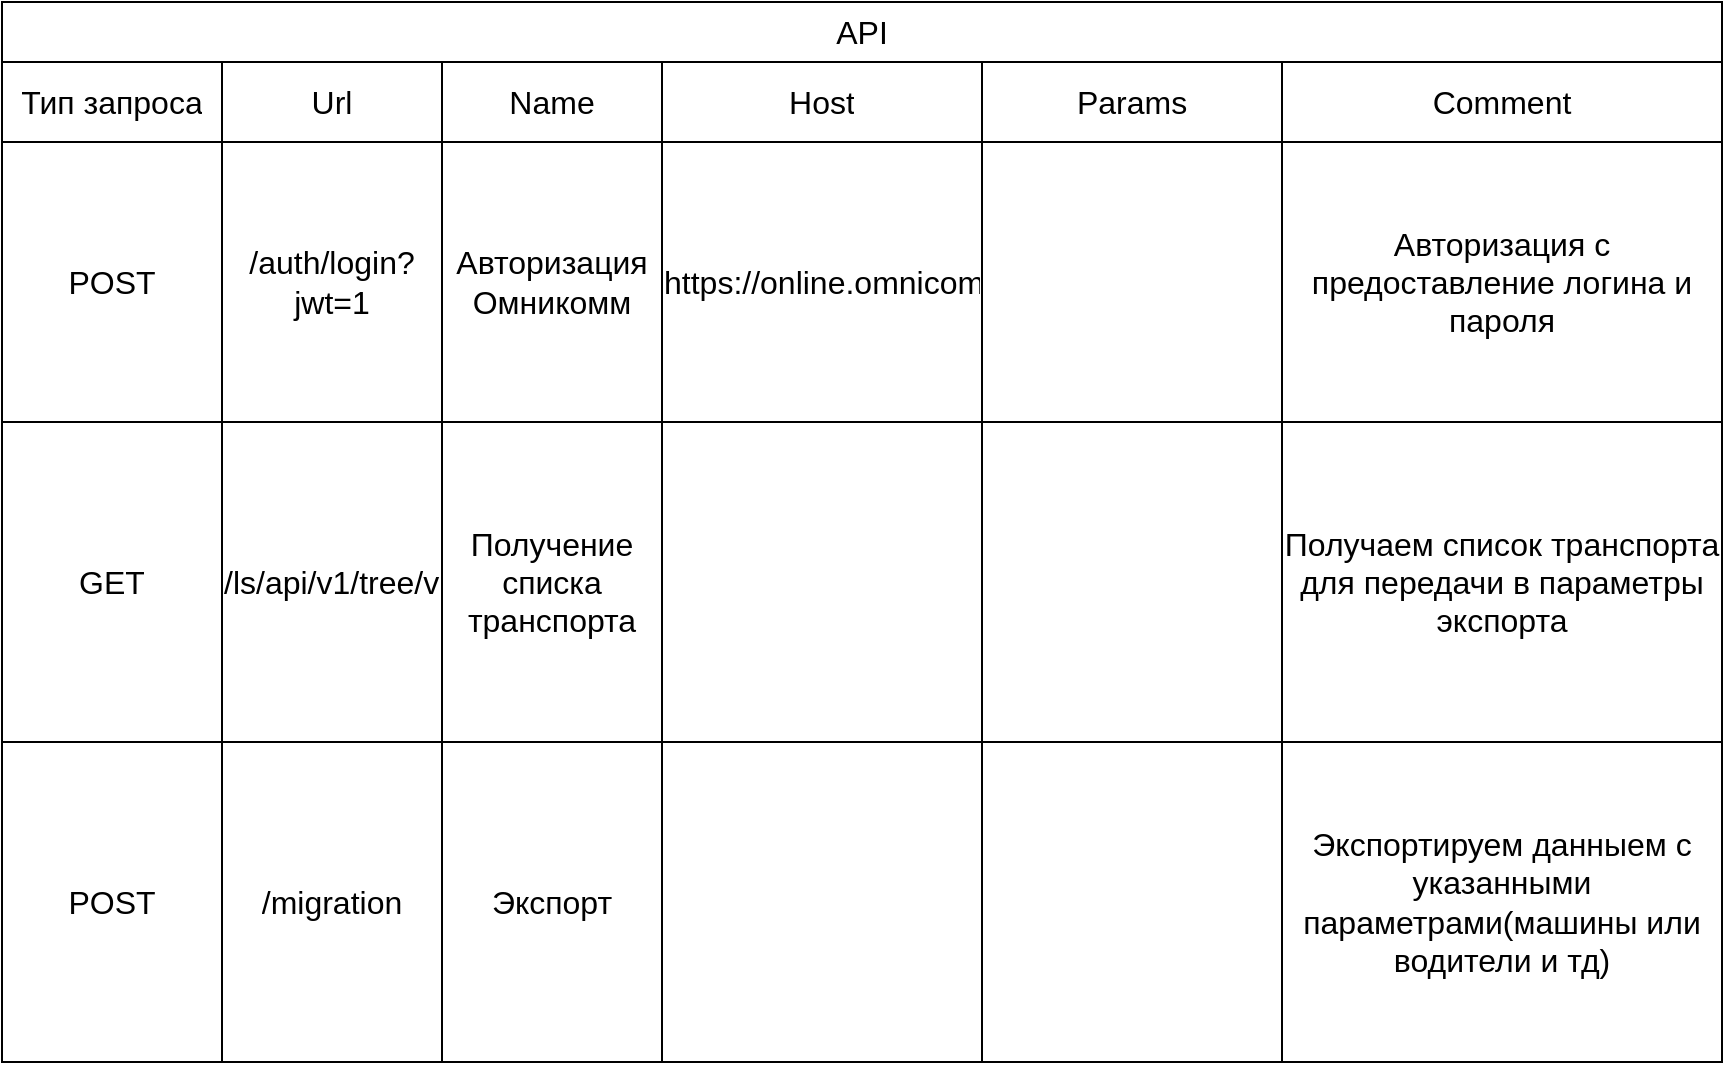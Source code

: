 <mxfile version="24.6.4" type="github">
  <diagram name="Page-1" id="bd83a815-5ea8-2e97-e5ec-87c9f400f2fa">
    <mxGraphModel dx="2074" dy="1086" grid="1" gridSize="10" guides="1" tooltips="1" connect="1" arrows="1" fold="1" page="1" pageScale="1.5" pageWidth="1169" pageHeight="826" background="none" math="0" shadow="0">
      <root>
        <mxCell id="0" style=";html=1;" />
        <mxCell id="1" style=";html=1;" parent="0" />
        <mxCell id="CVwQvwuDQDXLG8AMk3o8-1" value="API" style="shape=table;startSize=30;container=1;collapsible=0;childLayout=tableLayout;strokeColor=default;fontSize=16;whiteSpace=wrap;" vertex="1" parent="1">
          <mxGeometry x="570" y="40" width="860" height="530" as="geometry" />
        </mxCell>
        <mxCell id="CVwQvwuDQDXLG8AMk3o8-2" value="" style="shape=tableRow;horizontal=0;startSize=0;swimlaneHead=0;swimlaneBody=0;strokeColor=inherit;top=0;left=0;bottom=0;right=0;collapsible=0;dropTarget=0;fillColor=none;points=[[0,0.5],[1,0.5]];portConstraint=eastwest;fontSize=16;" vertex="1" parent="CVwQvwuDQDXLG8AMk3o8-1">
          <mxGeometry y="30" width="860" height="40" as="geometry" />
        </mxCell>
        <mxCell id="CVwQvwuDQDXLG8AMk3o8-25" value="Тип запроса" style="shape=partialRectangle;html=1;whiteSpace=wrap;connectable=0;strokeColor=inherit;overflow=hidden;fillColor=none;top=0;left=0;bottom=0;right=0;pointerEvents=1;fontSize=16;" vertex="1" parent="CVwQvwuDQDXLG8AMk3o8-2">
          <mxGeometry width="110" height="40" as="geometry">
            <mxRectangle width="110" height="40" as="alternateBounds" />
          </mxGeometry>
        </mxCell>
        <mxCell id="CVwQvwuDQDXLG8AMk3o8-21" value="Url" style="shape=partialRectangle;html=1;whiteSpace=wrap;connectable=0;strokeColor=inherit;overflow=hidden;fillColor=none;top=0;left=0;bottom=0;right=0;pointerEvents=1;fontSize=16;" vertex="1" parent="CVwQvwuDQDXLG8AMk3o8-2">
          <mxGeometry x="110" width="110" height="40" as="geometry">
            <mxRectangle width="110" height="40" as="alternateBounds" />
          </mxGeometry>
        </mxCell>
        <mxCell id="CVwQvwuDQDXLG8AMk3o8-3" value="Name" style="shape=partialRectangle;html=1;whiteSpace=wrap;connectable=0;strokeColor=inherit;overflow=hidden;fillColor=none;top=0;left=0;bottom=0;right=0;pointerEvents=1;fontSize=16;" vertex="1" parent="CVwQvwuDQDXLG8AMk3o8-2">
          <mxGeometry x="220" width="110" height="40" as="geometry">
            <mxRectangle width="110" height="40" as="alternateBounds" />
          </mxGeometry>
        </mxCell>
        <mxCell id="CVwQvwuDQDXLG8AMk3o8-4" value="Host" style="shape=partialRectangle;html=1;whiteSpace=wrap;connectable=0;strokeColor=inherit;overflow=hidden;fillColor=none;top=0;left=0;bottom=0;right=0;pointerEvents=1;fontSize=16;" vertex="1" parent="CVwQvwuDQDXLG8AMk3o8-2">
          <mxGeometry x="330" width="160" height="40" as="geometry">
            <mxRectangle width="160" height="40" as="alternateBounds" />
          </mxGeometry>
        </mxCell>
        <mxCell id="CVwQvwuDQDXLG8AMk3o8-5" value="Params" style="shape=partialRectangle;html=1;whiteSpace=wrap;connectable=0;strokeColor=inherit;overflow=hidden;fillColor=none;top=0;left=0;bottom=0;right=0;pointerEvents=1;fontSize=16;" vertex="1" parent="CVwQvwuDQDXLG8AMk3o8-2">
          <mxGeometry x="490" width="150" height="40" as="geometry">
            <mxRectangle width="150" height="40" as="alternateBounds" />
          </mxGeometry>
        </mxCell>
        <mxCell id="CVwQvwuDQDXLG8AMk3o8-14" value="Comment" style="shape=partialRectangle;html=1;whiteSpace=wrap;connectable=0;strokeColor=inherit;overflow=hidden;fillColor=none;top=0;left=0;bottom=0;right=0;pointerEvents=1;fontSize=16;" vertex="1" parent="CVwQvwuDQDXLG8AMk3o8-2">
          <mxGeometry x="640" width="220" height="40" as="geometry">
            <mxRectangle width="220" height="40" as="alternateBounds" />
          </mxGeometry>
        </mxCell>
        <mxCell id="CVwQvwuDQDXLG8AMk3o8-6" value="" style="shape=tableRow;horizontal=0;startSize=0;swimlaneHead=0;swimlaneBody=0;strokeColor=inherit;top=0;left=0;bottom=0;right=0;collapsible=0;dropTarget=0;fillColor=none;points=[[0,0.5],[1,0.5]];portConstraint=eastwest;fontSize=16;" vertex="1" parent="CVwQvwuDQDXLG8AMk3o8-1">
          <mxGeometry y="70" width="860" height="140" as="geometry" />
        </mxCell>
        <mxCell id="CVwQvwuDQDXLG8AMk3o8-26" value="POST" style="shape=partialRectangle;html=1;whiteSpace=wrap;connectable=0;strokeColor=inherit;overflow=hidden;fillColor=none;top=0;left=0;bottom=0;right=0;pointerEvents=1;fontSize=16;" vertex="1" parent="CVwQvwuDQDXLG8AMk3o8-6">
          <mxGeometry width="110" height="140" as="geometry">
            <mxRectangle width="110" height="140" as="alternateBounds" />
          </mxGeometry>
        </mxCell>
        <mxCell id="CVwQvwuDQDXLG8AMk3o8-22" value="/auth/login?jwt=1" style="shape=partialRectangle;html=1;whiteSpace=wrap;connectable=0;strokeColor=inherit;overflow=hidden;fillColor=none;top=0;left=0;bottom=0;right=0;pointerEvents=1;fontSize=16;" vertex="1" parent="CVwQvwuDQDXLG8AMk3o8-6">
          <mxGeometry x="110" width="110" height="140" as="geometry">
            <mxRectangle width="110" height="140" as="alternateBounds" />
          </mxGeometry>
        </mxCell>
        <mxCell id="CVwQvwuDQDXLG8AMk3o8-7" value="Авторизация Омникомм" style="shape=partialRectangle;html=1;whiteSpace=wrap;connectable=0;strokeColor=inherit;overflow=hidden;fillColor=none;top=0;left=0;bottom=0;right=0;pointerEvents=1;fontSize=16;" vertex="1" parent="CVwQvwuDQDXLG8AMk3o8-6">
          <mxGeometry x="220" width="110" height="140" as="geometry">
            <mxRectangle width="110" height="140" as="alternateBounds" />
          </mxGeometry>
        </mxCell>
        <mxCell id="CVwQvwuDQDXLG8AMk3o8-8" value="https://online.omnicomm.ru" style="shape=partialRectangle;html=1;whiteSpace=wrap;connectable=0;strokeColor=inherit;overflow=hidden;fillColor=none;top=0;left=0;bottom=0;right=0;pointerEvents=1;fontSize=16;" vertex="1" parent="CVwQvwuDQDXLG8AMk3o8-6">
          <mxGeometry x="330" width="160" height="140" as="geometry">
            <mxRectangle width="160" height="140" as="alternateBounds" />
          </mxGeometry>
        </mxCell>
        <mxCell id="CVwQvwuDQDXLG8AMk3o8-9" value="" style="shape=partialRectangle;html=1;whiteSpace=wrap;connectable=0;strokeColor=inherit;overflow=hidden;fillColor=none;top=0;left=0;bottom=0;right=0;pointerEvents=1;fontSize=16;" vertex="1" parent="CVwQvwuDQDXLG8AMk3o8-6">
          <mxGeometry x="490" width="150" height="140" as="geometry">
            <mxRectangle width="150" height="140" as="alternateBounds" />
          </mxGeometry>
        </mxCell>
        <mxCell id="CVwQvwuDQDXLG8AMk3o8-15" value="Авторизация с предоставление логина и пароля" style="shape=partialRectangle;html=1;whiteSpace=wrap;connectable=0;strokeColor=inherit;overflow=hidden;fillColor=none;top=0;left=0;bottom=0;right=0;pointerEvents=1;fontSize=16;" vertex="1" parent="CVwQvwuDQDXLG8AMk3o8-6">
          <mxGeometry x="640" width="220" height="140" as="geometry">
            <mxRectangle width="220" height="140" as="alternateBounds" />
          </mxGeometry>
        </mxCell>
        <mxCell id="CVwQvwuDQDXLG8AMk3o8-10" value="" style="shape=tableRow;horizontal=0;startSize=0;swimlaneHead=0;swimlaneBody=0;strokeColor=inherit;top=0;left=0;bottom=0;right=0;collapsible=0;dropTarget=0;fillColor=none;points=[[0,0.5],[1,0.5]];portConstraint=eastwest;fontSize=16;" vertex="1" parent="CVwQvwuDQDXLG8AMk3o8-1">
          <mxGeometry y="210" width="860" height="160" as="geometry" />
        </mxCell>
        <mxCell id="CVwQvwuDQDXLG8AMk3o8-27" value="GET" style="shape=partialRectangle;html=1;whiteSpace=wrap;connectable=0;strokeColor=inherit;overflow=hidden;fillColor=none;top=0;left=0;bottom=0;right=0;pointerEvents=1;fontSize=16;" vertex="1" parent="CVwQvwuDQDXLG8AMk3o8-10">
          <mxGeometry width="110" height="160" as="geometry">
            <mxRectangle width="110" height="160" as="alternateBounds" />
          </mxGeometry>
        </mxCell>
        <mxCell id="CVwQvwuDQDXLG8AMk3o8-23" value="/ls/api/v1/tree/vehicle" style="shape=partialRectangle;html=1;whiteSpace=wrap;connectable=0;strokeColor=inherit;overflow=hidden;fillColor=none;top=0;left=0;bottom=0;right=0;pointerEvents=1;fontSize=16;" vertex="1" parent="CVwQvwuDQDXLG8AMk3o8-10">
          <mxGeometry x="110" width="110" height="160" as="geometry">
            <mxRectangle width="110" height="160" as="alternateBounds" />
          </mxGeometry>
        </mxCell>
        <mxCell id="CVwQvwuDQDXLG8AMk3o8-11" value="Получение списка транспорта" style="shape=partialRectangle;html=1;whiteSpace=wrap;connectable=0;strokeColor=inherit;overflow=hidden;fillColor=none;top=0;left=0;bottom=0;right=0;pointerEvents=1;fontSize=16;" vertex="1" parent="CVwQvwuDQDXLG8AMk3o8-10">
          <mxGeometry x="220" width="110" height="160" as="geometry">
            <mxRectangle width="110" height="160" as="alternateBounds" />
          </mxGeometry>
        </mxCell>
        <mxCell id="CVwQvwuDQDXLG8AMk3o8-12" value="" style="shape=partialRectangle;html=1;whiteSpace=wrap;connectable=0;strokeColor=inherit;overflow=hidden;fillColor=none;top=0;left=0;bottom=0;right=0;pointerEvents=1;fontSize=16;" vertex="1" parent="CVwQvwuDQDXLG8AMk3o8-10">
          <mxGeometry x="330" width="160" height="160" as="geometry">
            <mxRectangle width="160" height="160" as="alternateBounds" />
          </mxGeometry>
        </mxCell>
        <mxCell id="CVwQvwuDQDXLG8AMk3o8-13" value="" style="shape=partialRectangle;html=1;whiteSpace=wrap;connectable=0;strokeColor=inherit;overflow=hidden;fillColor=none;top=0;left=0;bottom=0;right=0;pointerEvents=1;fontSize=16;" vertex="1" parent="CVwQvwuDQDXLG8AMk3o8-10">
          <mxGeometry x="490" width="150" height="160" as="geometry">
            <mxRectangle width="150" height="160" as="alternateBounds" />
          </mxGeometry>
        </mxCell>
        <mxCell id="CVwQvwuDQDXLG8AMk3o8-16" value="Получаем список транспорта для передачи в параметры экспорта" style="shape=partialRectangle;html=1;whiteSpace=wrap;connectable=0;strokeColor=inherit;overflow=hidden;fillColor=none;top=0;left=0;bottom=0;right=0;pointerEvents=1;fontSize=16;" vertex="1" parent="CVwQvwuDQDXLG8AMk3o8-10">
          <mxGeometry x="640" width="220" height="160" as="geometry">
            <mxRectangle width="220" height="160" as="alternateBounds" />
          </mxGeometry>
        </mxCell>
        <mxCell id="CVwQvwuDQDXLG8AMk3o8-28" style="shape=tableRow;horizontal=0;startSize=0;swimlaneHead=0;swimlaneBody=0;strokeColor=inherit;top=0;left=0;bottom=0;right=0;collapsible=0;dropTarget=0;fillColor=none;points=[[0,0.5],[1,0.5]];portConstraint=eastwest;fontSize=16;" vertex="1" parent="CVwQvwuDQDXLG8AMk3o8-1">
          <mxGeometry y="370" width="860" height="160" as="geometry" />
        </mxCell>
        <mxCell id="CVwQvwuDQDXLG8AMk3o8-29" value="POST" style="shape=partialRectangle;html=1;whiteSpace=wrap;connectable=0;strokeColor=inherit;overflow=hidden;fillColor=none;top=0;left=0;bottom=0;right=0;pointerEvents=1;fontSize=16;" vertex="1" parent="CVwQvwuDQDXLG8AMk3o8-28">
          <mxGeometry width="110" height="160" as="geometry">
            <mxRectangle width="110" height="160" as="alternateBounds" />
          </mxGeometry>
        </mxCell>
        <mxCell id="CVwQvwuDQDXLG8AMk3o8-30" value="/migration" style="shape=partialRectangle;html=1;whiteSpace=wrap;connectable=0;strokeColor=inherit;overflow=hidden;fillColor=none;top=0;left=0;bottom=0;right=0;pointerEvents=1;fontSize=16;" vertex="1" parent="CVwQvwuDQDXLG8AMk3o8-28">
          <mxGeometry x="110" width="110" height="160" as="geometry">
            <mxRectangle width="110" height="160" as="alternateBounds" />
          </mxGeometry>
        </mxCell>
        <mxCell id="CVwQvwuDQDXLG8AMk3o8-31" value="Экспорт" style="shape=partialRectangle;html=1;whiteSpace=wrap;connectable=0;strokeColor=inherit;overflow=hidden;fillColor=none;top=0;left=0;bottom=0;right=0;pointerEvents=1;fontSize=16;" vertex="1" parent="CVwQvwuDQDXLG8AMk3o8-28">
          <mxGeometry x="220" width="110" height="160" as="geometry">
            <mxRectangle width="110" height="160" as="alternateBounds" />
          </mxGeometry>
        </mxCell>
        <mxCell id="CVwQvwuDQDXLG8AMk3o8-32" style="shape=partialRectangle;html=1;whiteSpace=wrap;connectable=0;strokeColor=inherit;overflow=hidden;fillColor=none;top=0;left=0;bottom=0;right=0;pointerEvents=1;fontSize=16;" vertex="1" parent="CVwQvwuDQDXLG8AMk3o8-28">
          <mxGeometry x="330" width="160" height="160" as="geometry">
            <mxRectangle width="160" height="160" as="alternateBounds" />
          </mxGeometry>
        </mxCell>
        <mxCell id="CVwQvwuDQDXLG8AMk3o8-33" style="shape=partialRectangle;html=1;whiteSpace=wrap;connectable=0;strokeColor=inherit;overflow=hidden;fillColor=none;top=0;left=0;bottom=0;right=0;pointerEvents=1;fontSize=16;" vertex="1" parent="CVwQvwuDQDXLG8AMk3o8-28">
          <mxGeometry x="490" width="150" height="160" as="geometry">
            <mxRectangle width="150" height="160" as="alternateBounds" />
          </mxGeometry>
        </mxCell>
        <mxCell id="CVwQvwuDQDXLG8AMk3o8-34" value="Экспортируем данныем с указанными параметрами(машины или водители и тд)" style="shape=partialRectangle;html=1;whiteSpace=wrap;connectable=0;strokeColor=inherit;overflow=hidden;fillColor=none;top=0;left=0;bottom=0;right=0;pointerEvents=1;fontSize=16;" vertex="1" parent="CVwQvwuDQDXLG8AMk3o8-28">
          <mxGeometry x="640" width="220" height="160" as="geometry">
            <mxRectangle width="220" height="160" as="alternateBounds" />
          </mxGeometry>
        </mxCell>
      </root>
    </mxGraphModel>
  </diagram>
</mxfile>
